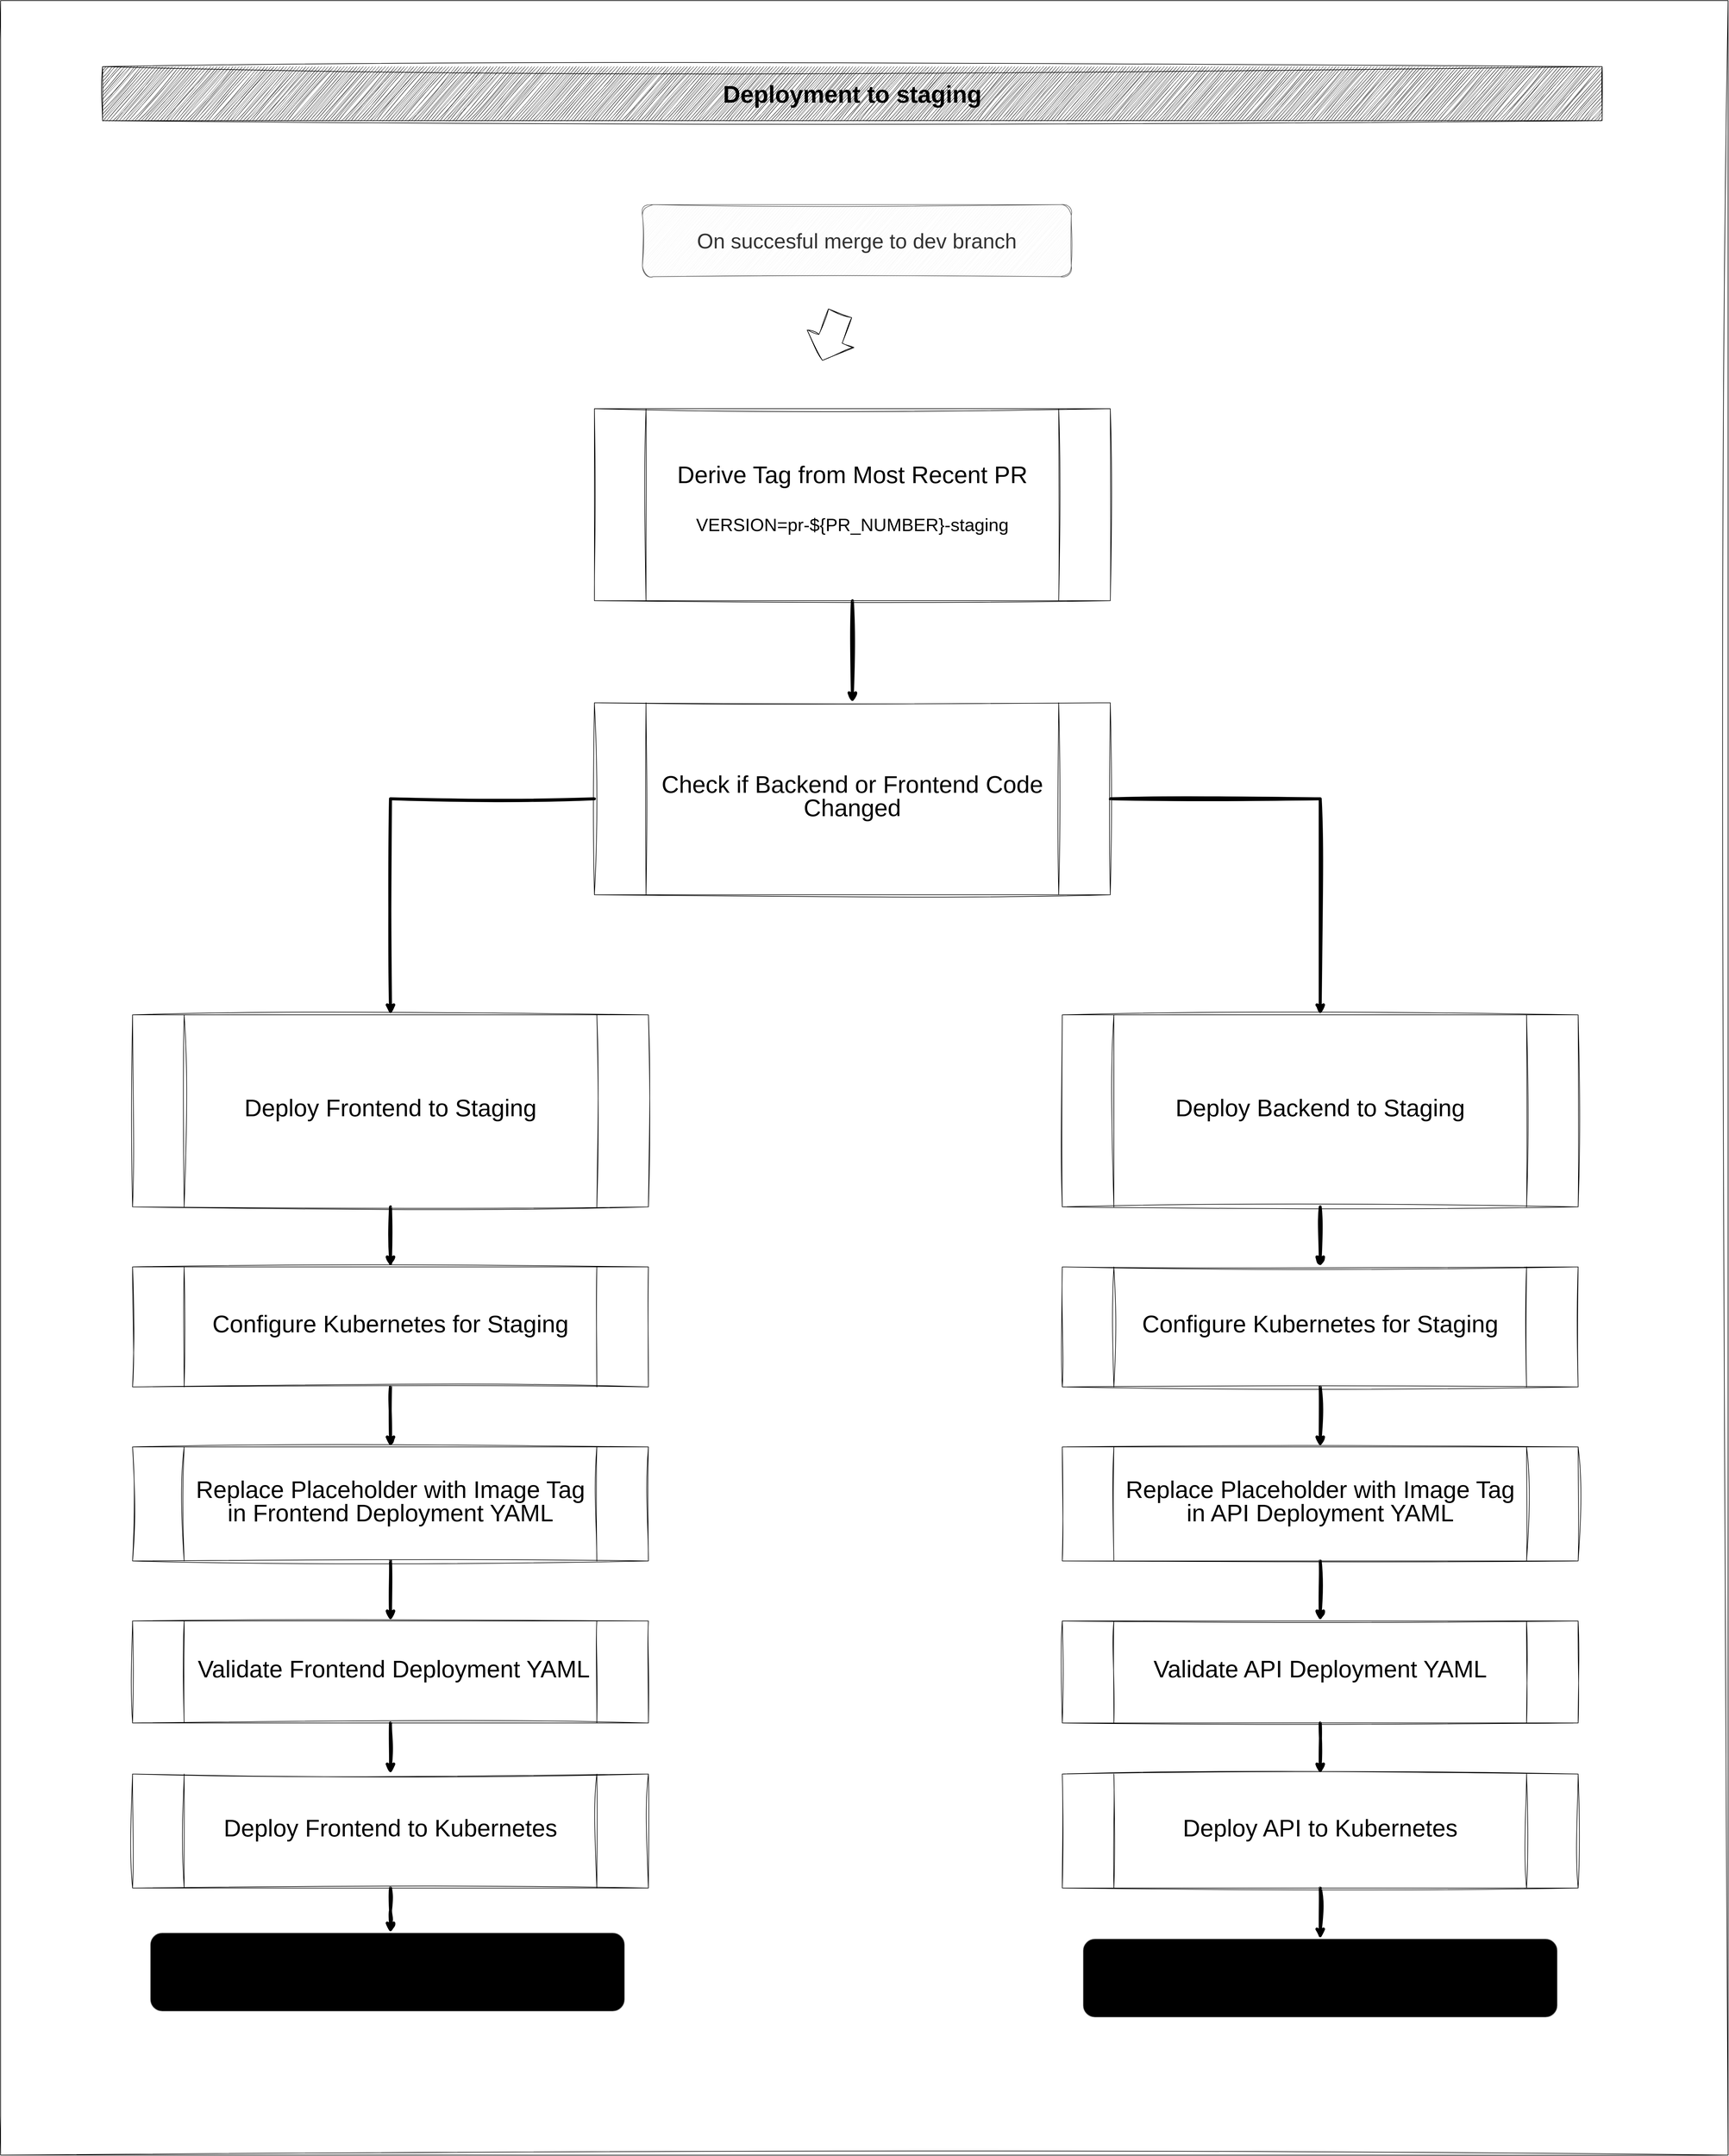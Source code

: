<mxfile version="26.0.4">
  <diagram name="Page-1" id="V5H8sHE0U_d2jvzVKu3O">
    <mxGraphModel dx="6210" dy="3925" grid="1" gridSize="10" guides="1" tooltips="1" connect="1" arrows="1" fold="1" page="1" pageScale="1" pageWidth="4000" pageHeight="20000" math="0" shadow="0">
      <root>
        <mxCell id="0" />
        <mxCell id="1" parent="0" />
        <mxCell id="HPJAi-LUw1QC0v0Y9s_r-1" value="" style="rounded=0;whiteSpace=wrap;html=1;fillColor=light-dark(#FFFFFF,#000000);sketch=1;curveFitting=1;jiggle=2;" parent="1" vertex="1">
          <mxGeometry x="620" y="230" width="2880" height="3590" as="geometry" />
        </mxCell>
        <mxCell id="HPJAi-LUw1QC0v0Y9s_r-2" value="&lt;font style=&quot;font-size: 40px;&quot;&gt;&lt;b&gt;Deployment to staging&lt;/b&gt;&lt;/font&gt;" style="rounded=0;whiteSpace=wrap;html=1;fillColor=light-dark(#000000,#FF3333);sketch=1;curveFitting=1;jiggle=2;fillStyle=hachure;" parent="1" vertex="1">
          <mxGeometry x="790" y="340" width="2500" height="90" as="geometry" />
        </mxCell>
        <mxCell id="HPJAi-LUw1QC0v0Y9s_r-24" style="edgeStyle=orthogonalEdgeStyle;rounded=0;orthogonalLoop=1;jettySize=auto;html=1;exitX=0.5;exitY=1;exitDx=0;exitDy=0;entryX=0.5;entryY=0;entryDx=0;entryDy=0;strokeWidth=5;startArrow=none;startFill=0;sketch=1;curveFitting=1;jiggle=2;" parent="1" source="HPJAi-LUw1QC0v0Y9s_r-3" target="HPJAi-LUw1QC0v0Y9s_r-4" edge="1">
          <mxGeometry relative="1" as="geometry" />
        </mxCell>
        <mxCell id="HPJAi-LUw1QC0v0Y9s_r-3" value="&lt;font style=&quot;line-height: 240%; font-size: 40px;&quot;&gt;&lt;font style=&quot;color: light-dark(rgb(0, 0, 0), rgb(178, 190, 129));&quot;&gt;Derive Tag&lt;/font&gt; from Most Recent PR&lt;/font&gt;&lt;div style=&quot;line-height: 240%;&quot;&gt;&lt;span style=&quot;font-size: 30px; background-color: transparent; line-height: 240%;&quot;&gt;&lt;font style=&quot;color: light-dark(rgb(0, 0, 0), rgb(231, 209, 187));&quot;&gt;VERSION=pr-${PR_NUMBER}-staging&lt;/font&gt;&lt;/span&gt;&lt;div&gt;&lt;font style=&quot;&quot;&gt;&lt;div style=&quot;font-size: 35px;&quot;&gt;&lt;br&gt;&lt;/div&gt;&lt;/font&gt;&lt;/div&gt;&lt;/div&gt;" style="shape=process;whiteSpace=wrap;html=1;backgroundOutline=1;sketch=1;curveFitting=1;jiggle=2;fillColor=light-dark(#FFFFFF,#000000);" parent="1" vertex="1">
          <mxGeometry x="1610" y="910" width="860" height="320" as="geometry" />
        </mxCell>
        <mxCell id="HPJAi-LUw1QC0v0Y9s_r-25" style="edgeStyle=orthogonalEdgeStyle;rounded=0;orthogonalLoop=1;jettySize=auto;html=1;exitX=0;exitY=0.5;exitDx=0;exitDy=0;entryX=0.5;entryY=0;entryDx=0;entryDy=0;strokeWidth=5;sketch=1;curveFitting=1;jiggle=2;" parent="1" source="HPJAi-LUw1QC0v0Y9s_r-4" target="HPJAi-LUw1QC0v0Y9s_r-5" edge="1">
          <mxGeometry relative="1" as="geometry" />
        </mxCell>
        <mxCell id="HPJAi-LUw1QC0v0Y9s_r-26" style="edgeStyle=orthogonalEdgeStyle;rounded=0;orthogonalLoop=1;jettySize=auto;html=1;exitX=1;exitY=0.5;exitDx=0;exitDy=0;entryX=0.5;entryY=0;entryDx=0;entryDy=0;strokeWidth=5;sketch=1;curveFitting=1;jiggle=2;" parent="1" source="HPJAi-LUw1QC0v0Y9s_r-4" target="HPJAi-LUw1QC0v0Y9s_r-6" edge="1">
          <mxGeometry relative="1" as="geometry" />
        </mxCell>
        <mxCell id="HPJAi-LUw1QC0v0Y9s_r-4" value="&lt;div style=&quot;line-height: 240%;&quot;&gt;&lt;span style=&quot;background-color: transparent; line-height: 240%;&quot;&gt;&lt;span style=&quot;font-size: 40px;&quot;&gt;Check if Backend or Frontend Code Changed&lt;/span&gt;&lt;/span&gt;&lt;/div&gt;" style="shape=process;whiteSpace=wrap;html=1;backgroundOutline=1;sketch=1;curveFitting=1;jiggle=2;fillColor=light-dark(#FFFFFF,#000000);" parent="1" vertex="1">
          <mxGeometry x="1610" y="1400" width="860" height="320" as="geometry" />
        </mxCell>
        <mxCell id="HPJAi-LUw1QC0v0Y9s_r-31" style="edgeStyle=orthogonalEdgeStyle;rounded=0;orthogonalLoop=1;jettySize=auto;html=1;exitX=0.5;exitY=1;exitDx=0;exitDy=0;entryX=0.5;entryY=0;entryDx=0;entryDy=0;strokeWidth=5;sketch=1;curveFitting=1;jiggle=2;" parent="1" source="HPJAi-LUw1QC0v0Y9s_r-5" target="HPJAi-LUw1QC0v0Y9s_r-9" edge="1">
          <mxGeometry relative="1" as="geometry" />
        </mxCell>
        <mxCell id="HPJAi-LUw1QC0v0Y9s_r-5" value="&lt;div style=&quot;line-height: 240%;&quot;&gt;&lt;span style=&quot;font-size: 40px;&quot;&gt;&lt;font style=&quot;color: light-dark(rgb(0, 0, 0), rgb(178, 190, 129));&quot;&gt;Deploy Frontend to Staging&lt;/font&gt;&lt;/span&gt;&lt;/div&gt;" style="shape=process;whiteSpace=wrap;html=1;backgroundOutline=1;sketch=1;curveFitting=1;jiggle=2;gradientColor=none;fillColor=light-dark(#FFFFFF,#000000);" parent="1" vertex="1">
          <mxGeometry x="840" y="1920" width="860" height="320" as="geometry" />
        </mxCell>
        <mxCell id="HPJAi-LUw1QC0v0Y9s_r-36" style="edgeStyle=orthogonalEdgeStyle;rounded=0;orthogonalLoop=1;jettySize=auto;html=1;exitX=0.5;exitY=1;exitDx=0;exitDy=0;entryX=0.5;entryY=0;entryDx=0;entryDy=0;strokeWidth=5;sketch=1;curveFitting=1;jiggle=2;" parent="1" source="HPJAi-LUw1QC0v0Y9s_r-6" target="HPJAi-LUw1QC0v0Y9s_r-10" edge="1">
          <mxGeometry relative="1" as="geometry" />
        </mxCell>
        <mxCell id="HPJAi-LUw1QC0v0Y9s_r-6" value="&lt;div style=&quot;line-height: 240%;&quot;&gt;&lt;span style=&quot;font-size: 40px;&quot;&gt;&lt;font style=&quot;color: light-dark(rgb(0, 0, 0), rgb(178, 190, 129));&quot;&gt;Deploy Backend to Staging&lt;/font&gt;&lt;/span&gt;&lt;/div&gt;" style="shape=process;whiteSpace=wrap;html=1;backgroundOutline=1;sketch=1;curveFitting=1;jiggle=2;fillColor=light-dark(#FFFFFF,#000000);" parent="1" vertex="1">
          <mxGeometry x="2390" y="1920" width="860" height="320" as="geometry" />
        </mxCell>
        <mxCell id="HPJAi-LUw1QC0v0Y9s_r-32" style="edgeStyle=orthogonalEdgeStyle;rounded=0;orthogonalLoop=1;jettySize=auto;html=1;exitX=0.5;exitY=1;exitDx=0;exitDy=0;entryX=0.5;entryY=0;entryDx=0;entryDy=0;strokeWidth=5;sketch=1;curveFitting=1;jiggle=2;" parent="1" source="HPJAi-LUw1QC0v0Y9s_r-9" target="HPJAi-LUw1QC0v0Y9s_r-11" edge="1">
          <mxGeometry relative="1" as="geometry" />
        </mxCell>
        <mxCell id="HPJAi-LUw1QC0v0Y9s_r-9" value="&lt;div style=&quot;line-height: 240%;&quot;&gt;&lt;span style=&quot;font-size: 40px;&quot;&gt;Configure Kubernetes for Staging&lt;/span&gt;&lt;/div&gt;" style="shape=process;whiteSpace=wrap;html=1;backgroundOutline=1;sketch=1;curveFitting=1;jiggle=2;fillColor=light-dark(#FFFFFF,#000000);" parent="1" vertex="1">
          <mxGeometry x="840" y="2340" width="860" height="200" as="geometry" />
        </mxCell>
        <mxCell id="HPJAi-LUw1QC0v0Y9s_r-37" style="edgeStyle=orthogonalEdgeStyle;rounded=0;orthogonalLoop=1;jettySize=auto;html=1;exitX=0.5;exitY=1;exitDx=0;exitDy=0;entryX=0.5;entryY=0;entryDx=0;entryDy=0;strokeWidth=5;sketch=1;curveFitting=1;jiggle=2;" parent="1" source="HPJAi-LUw1QC0v0Y9s_r-10" target="HPJAi-LUw1QC0v0Y9s_r-14" edge="1">
          <mxGeometry relative="1" as="geometry" />
        </mxCell>
        <mxCell id="HPJAi-LUw1QC0v0Y9s_r-10" value="&lt;div style=&quot;line-height: 240%;&quot;&gt;&lt;span style=&quot;font-size: 40px;&quot;&gt;Configure Kubernetes for Staging&lt;/span&gt;&lt;/div&gt;" style="shape=process;whiteSpace=wrap;html=1;backgroundOutline=1;sketch=1;curveFitting=1;jiggle=2;fillColor=light-dark(#FFFFFF,#000000);" parent="1" vertex="1">
          <mxGeometry x="2390" y="2340" width="860" height="200" as="geometry" />
        </mxCell>
        <mxCell id="HPJAi-LUw1QC0v0Y9s_r-34" style="edgeStyle=orthogonalEdgeStyle;rounded=0;orthogonalLoop=1;jettySize=auto;html=1;exitX=0.5;exitY=1;exitDx=0;exitDy=0;entryX=0.5;entryY=0;entryDx=0;entryDy=0;strokeWidth=5;sketch=1;curveFitting=1;jiggle=2;" parent="1" source="HPJAi-LUw1QC0v0Y9s_r-11" target="HPJAi-LUw1QC0v0Y9s_r-12" edge="1">
          <mxGeometry relative="1" as="geometry" />
        </mxCell>
        <mxCell id="HPJAi-LUw1QC0v0Y9s_r-11" value="&lt;div style=&quot;line-height: 240%;&quot;&gt;&lt;span style=&quot;font-size: 40px;&quot;&gt;Replace Placeholder with Image Tag in Frontend Deployment YAML&lt;/span&gt;&lt;/div&gt;" style="shape=process;whiteSpace=wrap;html=1;backgroundOutline=1;sketch=1;curveFitting=1;jiggle=2;fillColor=light-dark(#FFFFFF,#000000);" parent="1" vertex="1">
          <mxGeometry x="840" y="2640" width="860" height="190" as="geometry" />
        </mxCell>
        <mxCell id="HPJAi-LUw1QC0v0Y9s_r-35" style="edgeStyle=orthogonalEdgeStyle;rounded=0;orthogonalLoop=1;jettySize=auto;html=1;exitX=0.5;exitY=1;exitDx=0;exitDy=0;entryX=0.5;entryY=0;entryDx=0;entryDy=0;strokeWidth=5;sketch=1;curveFitting=1;jiggle=2;" parent="1" source="HPJAi-LUw1QC0v0Y9s_r-12" target="HPJAi-LUw1QC0v0Y9s_r-13" edge="1">
          <mxGeometry relative="1" as="geometry" />
        </mxCell>
        <mxCell id="HPJAi-LUw1QC0v0Y9s_r-12" value="&lt;div style=&quot;line-height: 240%;&quot;&gt;&lt;span style=&quot;font-size: 40px;&quot;&gt;&amp;nbsp;Validate Frontend Deployment YAML&lt;/span&gt;&lt;/div&gt;" style="shape=process;whiteSpace=wrap;html=1;backgroundOutline=1;sketch=1;curveFitting=1;jiggle=2;fillColor=light-dark(#FFFFFF,#000000);" parent="1" vertex="1">
          <mxGeometry x="840" y="2930" width="860" height="170" as="geometry" />
        </mxCell>
        <mxCell id="HPJAi-LUw1QC0v0Y9s_r-30" style="edgeStyle=orthogonalEdgeStyle;rounded=0;orthogonalLoop=1;jettySize=auto;html=1;exitX=0.5;exitY=1;exitDx=0;exitDy=0;entryX=0.5;entryY=0;entryDx=0;entryDy=0;strokeWidth=5;sketch=1;curveFitting=1;jiggle=2;" parent="1" source="HPJAi-LUw1QC0v0Y9s_r-13" edge="1">
          <mxGeometry relative="1" as="geometry">
            <mxPoint x="1270" y="3450" as="targetPoint" />
          </mxGeometry>
        </mxCell>
        <mxCell id="HPJAi-LUw1QC0v0Y9s_r-13" value="&lt;div style=&quot;line-height: 240%;&quot;&gt;&lt;span style=&quot;font-size: 40px;&quot;&gt;Deploy Frontend to Kubernetes&lt;/span&gt;&lt;/div&gt;" style="shape=process;whiteSpace=wrap;html=1;backgroundOutline=1;sketch=1;curveFitting=1;jiggle=2;fillColor=light-dark(#FFFFFF,#000000);" parent="1" vertex="1">
          <mxGeometry x="840" y="3185" width="860" height="190" as="geometry" />
        </mxCell>
        <mxCell id="HPJAi-LUw1QC0v0Y9s_r-38" style="edgeStyle=orthogonalEdgeStyle;rounded=0;orthogonalLoop=1;jettySize=auto;html=1;exitX=0.5;exitY=1;exitDx=0;exitDy=0;entryX=0.5;entryY=0;entryDx=0;entryDy=0;strokeWidth=5;sketch=1;curveFitting=1;jiggle=2;" parent="1" source="HPJAi-LUw1QC0v0Y9s_r-14" target="HPJAi-LUw1QC0v0Y9s_r-15" edge="1">
          <mxGeometry relative="1" as="geometry" />
        </mxCell>
        <mxCell id="HPJAi-LUw1QC0v0Y9s_r-14" value="&lt;div style=&quot;line-height: 240%;&quot;&gt;&lt;span style=&quot;font-size: 40px;&quot;&gt;Replace Placeholder with Image Tag in API Deployment YAML&lt;/span&gt;&lt;/div&gt;" style="shape=process;whiteSpace=wrap;html=1;backgroundOutline=1;sketch=1;curveFitting=1;jiggle=2;fillColor=light-dark(#FFFFFF,#000000);" parent="1" vertex="1">
          <mxGeometry x="2390" y="2640" width="860" height="190" as="geometry" />
        </mxCell>
        <mxCell id="HPJAi-LUw1QC0v0Y9s_r-39" style="edgeStyle=orthogonalEdgeStyle;rounded=0;orthogonalLoop=1;jettySize=auto;html=1;exitX=0.5;exitY=1;exitDx=0;exitDy=0;entryX=0.5;entryY=0;entryDx=0;entryDy=0;strokeWidth=5;sketch=1;curveFitting=1;jiggle=2;" parent="1" source="HPJAi-LUw1QC0v0Y9s_r-15" target="HPJAi-LUw1QC0v0Y9s_r-16" edge="1">
          <mxGeometry relative="1" as="geometry" />
        </mxCell>
        <mxCell id="HPJAi-LUw1QC0v0Y9s_r-15" value="&lt;div style=&quot;line-height: 240%;&quot;&gt;&lt;span style=&quot;font-size: 40px;&quot;&gt;Validate API Deployment YAML&lt;/span&gt;&lt;/div&gt;" style="shape=process;whiteSpace=wrap;html=1;backgroundOutline=1;sketch=1;curveFitting=1;jiggle=2;fillColor=light-dark(#FFFFFF,#000000);" parent="1" vertex="1">
          <mxGeometry x="2390" y="2930" width="860" height="170" as="geometry" />
        </mxCell>
        <mxCell id="HPJAi-LUw1QC0v0Y9s_r-40" style="edgeStyle=orthogonalEdgeStyle;rounded=0;orthogonalLoop=1;jettySize=auto;html=1;exitX=0.5;exitY=1;exitDx=0;exitDy=0;entryX=0.5;entryY=0;entryDx=0;entryDy=0;strokeWidth=5;sketch=1;curveFitting=1;jiggle=2;" parent="1" source="HPJAi-LUw1QC0v0Y9s_r-16" target="HPJAi-LUw1QC0v0Y9s_r-28" edge="1">
          <mxGeometry relative="1" as="geometry" />
        </mxCell>
        <mxCell id="HPJAi-LUw1QC0v0Y9s_r-16" value="&lt;div style=&quot;line-height: 240%;&quot;&gt;&lt;span style=&quot;font-size: 40px;&quot;&gt;Deploy API to Kubernetes&lt;/span&gt;&lt;/div&gt;" style="shape=process;whiteSpace=wrap;html=1;backgroundOutline=1;sketch=1;curveFitting=1;jiggle=2;fillColor=light-dark(#FFFFFF,#000000);" parent="1" vertex="1">
          <mxGeometry x="2390" y="3185" width="860" height="190" as="geometry" />
        </mxCell>
        <mxCell id="HPJAi-LUw1QC0v0Y9s_r-18" value="&lt;font style=&quot;font-size: 35px;&quot;&gt;On succesful merge to dev branch&lt;/font&gt;" style="rounded=1;whiteSpace=wrap;html=1;fillStyle=dots;fillColor=#f5f5f5;strokeColor=#666666;fontColor=#333333;sketch=1;curveFitting=1;jiggle=2;" parent="1" vertex="1">
          <mxGeometry x="1690" y="570" width="715" height="120" as="geometry" />
        </mxCell>
        <mxCell id="HPJAi-LUw1QC0v0Y9s_r-23" value="" style="shape=flexArrow;endArrow=classic;html=1;rounded=0;sketch=1;curveFitting=1;jiggle=2;endWidth=40.769;endSize=12.462;width=41.429;exitX=0.486;exitY=0.145;exitDx=0;exitDy=0;exitPerimeter=0;" parent="1" source="HPJAi-LUw1QC0v0Y9s_r-1" edge="1">
          <mxGeometry width="50" height="50" relative="1" as="geometry">
            <mxPoint x="2010.5" y="740" as="sourcePoint" />
            <mxPoint x="1990" y="830" as="targetPoint" />
          </mxGeometry>
        </mxCell>
        <mxCell id="HPJAi-LUw1QC0v0Y9s_r-28" value="&lt;div&gt;&lt;span style=&quot;font-size: 40px; background-color: transparent; color: light-dark(rgb(0, 0, 0), rgb(255, 255, 255));&quot;&gt;https://api.staging.eliasdebock.com&lt;/span&gt;&lt;/div&gt;" style="rounded=1;whiteSpace=wrap;html=1;fillColor=light-dark(#FFFFFF,#1A1A1A);fillStyle=zigzag-line;strokeColor=light-dark(#666666,#959595);" parent="1" vertex="1">
          <mxGeometry x="2425" y="3460" width="790" height="130" as="geometry" />
        </mxCell>
        <mxCell id="HPJAi-LUw1QC0v0Y9s_r-41" value="&lt;div&gt;&lt;span style=&quot;font-size: 40px; background-color: transparent; color: light-dark(rgb(0, 0, 0), rgb(255, 255, 255));&quot;&gt;https://app.staging.eliasdebock.com&lt;/span&gt;&lt;/div&gt;" style="rounded=1;whiteSpace=wrap;html=1;fillColor=light-dark(#FFFFFF,#1A1A1A);fillStyle=zigzag-line;strokeColor=light-dark(#666666,#959595);" parent="1" vertex="1">
          <mxGeometry x="870" y="3450" width="790" height="130" as="geometry" />
        </mxCell>
      </root>
    </mxGraphModel>
  </diagram>
</mxfile>
